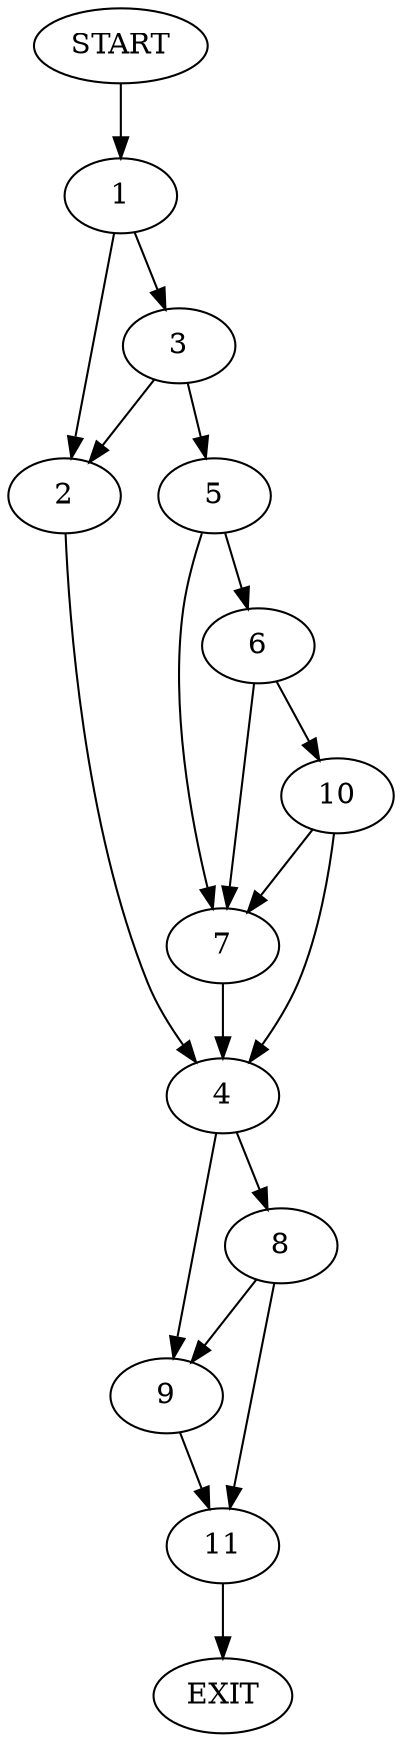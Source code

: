 digraph {
0 [label="START"]
12 [label="EXIT"]
0 -> 1
1 -> 2
1 -> 3
2 -> 4
3 -> 2
3 -> 5
5 -> 6
5 -> 7
4 -> 8
4 -> 9
6 -> 10
6 -> 7
7 -> 4
10 -> 7
10 -> 4
9 -> 11
8 -> 11
8 -> 9
11 -> 12
}
